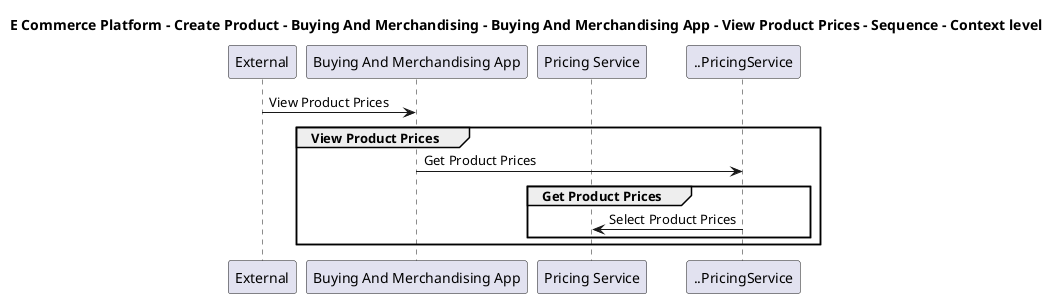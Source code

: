 @startuml

title E Commerce Platform - Create Product - Buying And Merchandising - Buying And Merchandising App - View Product Prices - Sequence - Context level

participant "External" as C4InterFlow.SoftwareSystems.ExternalSystem
participant "Buying And Merchandising App" as ECommercePlatform.CreateProduct.BuyingAndMerchandising.SoftwareSystems.BuyingAndMerchandisingApp
participant "Pricing Service" as ECommercePlatform.CreateProduct.PriceManagement.SoftwareSystems.PricingService

C4InterFlow.SoftwareSystems.ExternalSystem -> ECommercePlatform.CreateProduct.BuyingAndMerchandising.SoftwareSystems.BuyingAndMerchandisingApp : View Product Prices
group View Product Prices
ECommercePlatform.CreateProduct.BuyingAndMerchandising.SoftwareSystems.BuyingAndMerchandisingApp -> ..PricingService : Get Product Prices
group Get Product Prices
..PricingService -> ECommercePlatform.CreateProduct.PriceManagement.SoftwareSystems.PricingService : Select Product Prices
end
end


@enduml

